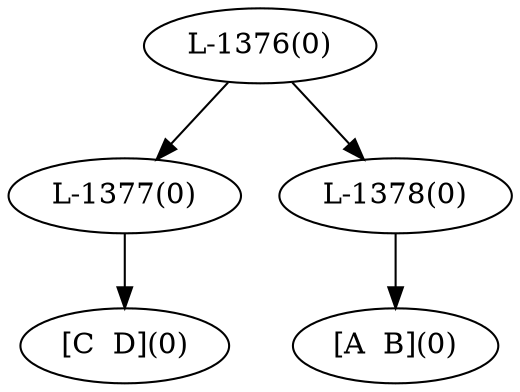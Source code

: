 digraph sample{
"L-1377(0)"->"[C  D](0)"
"L-1378(0)"->"[A  B](0)"
"L-1376(0)"->"L-1377(0)"
"L-1376(0)"->"L-1378(0)"
{rank = min; "L-1376(0)"}
{rank = same; "L-1377(0)"; "L-1378(0)";}
{rank = max; "[A  B](0)"; "[C  D](0)";}
}